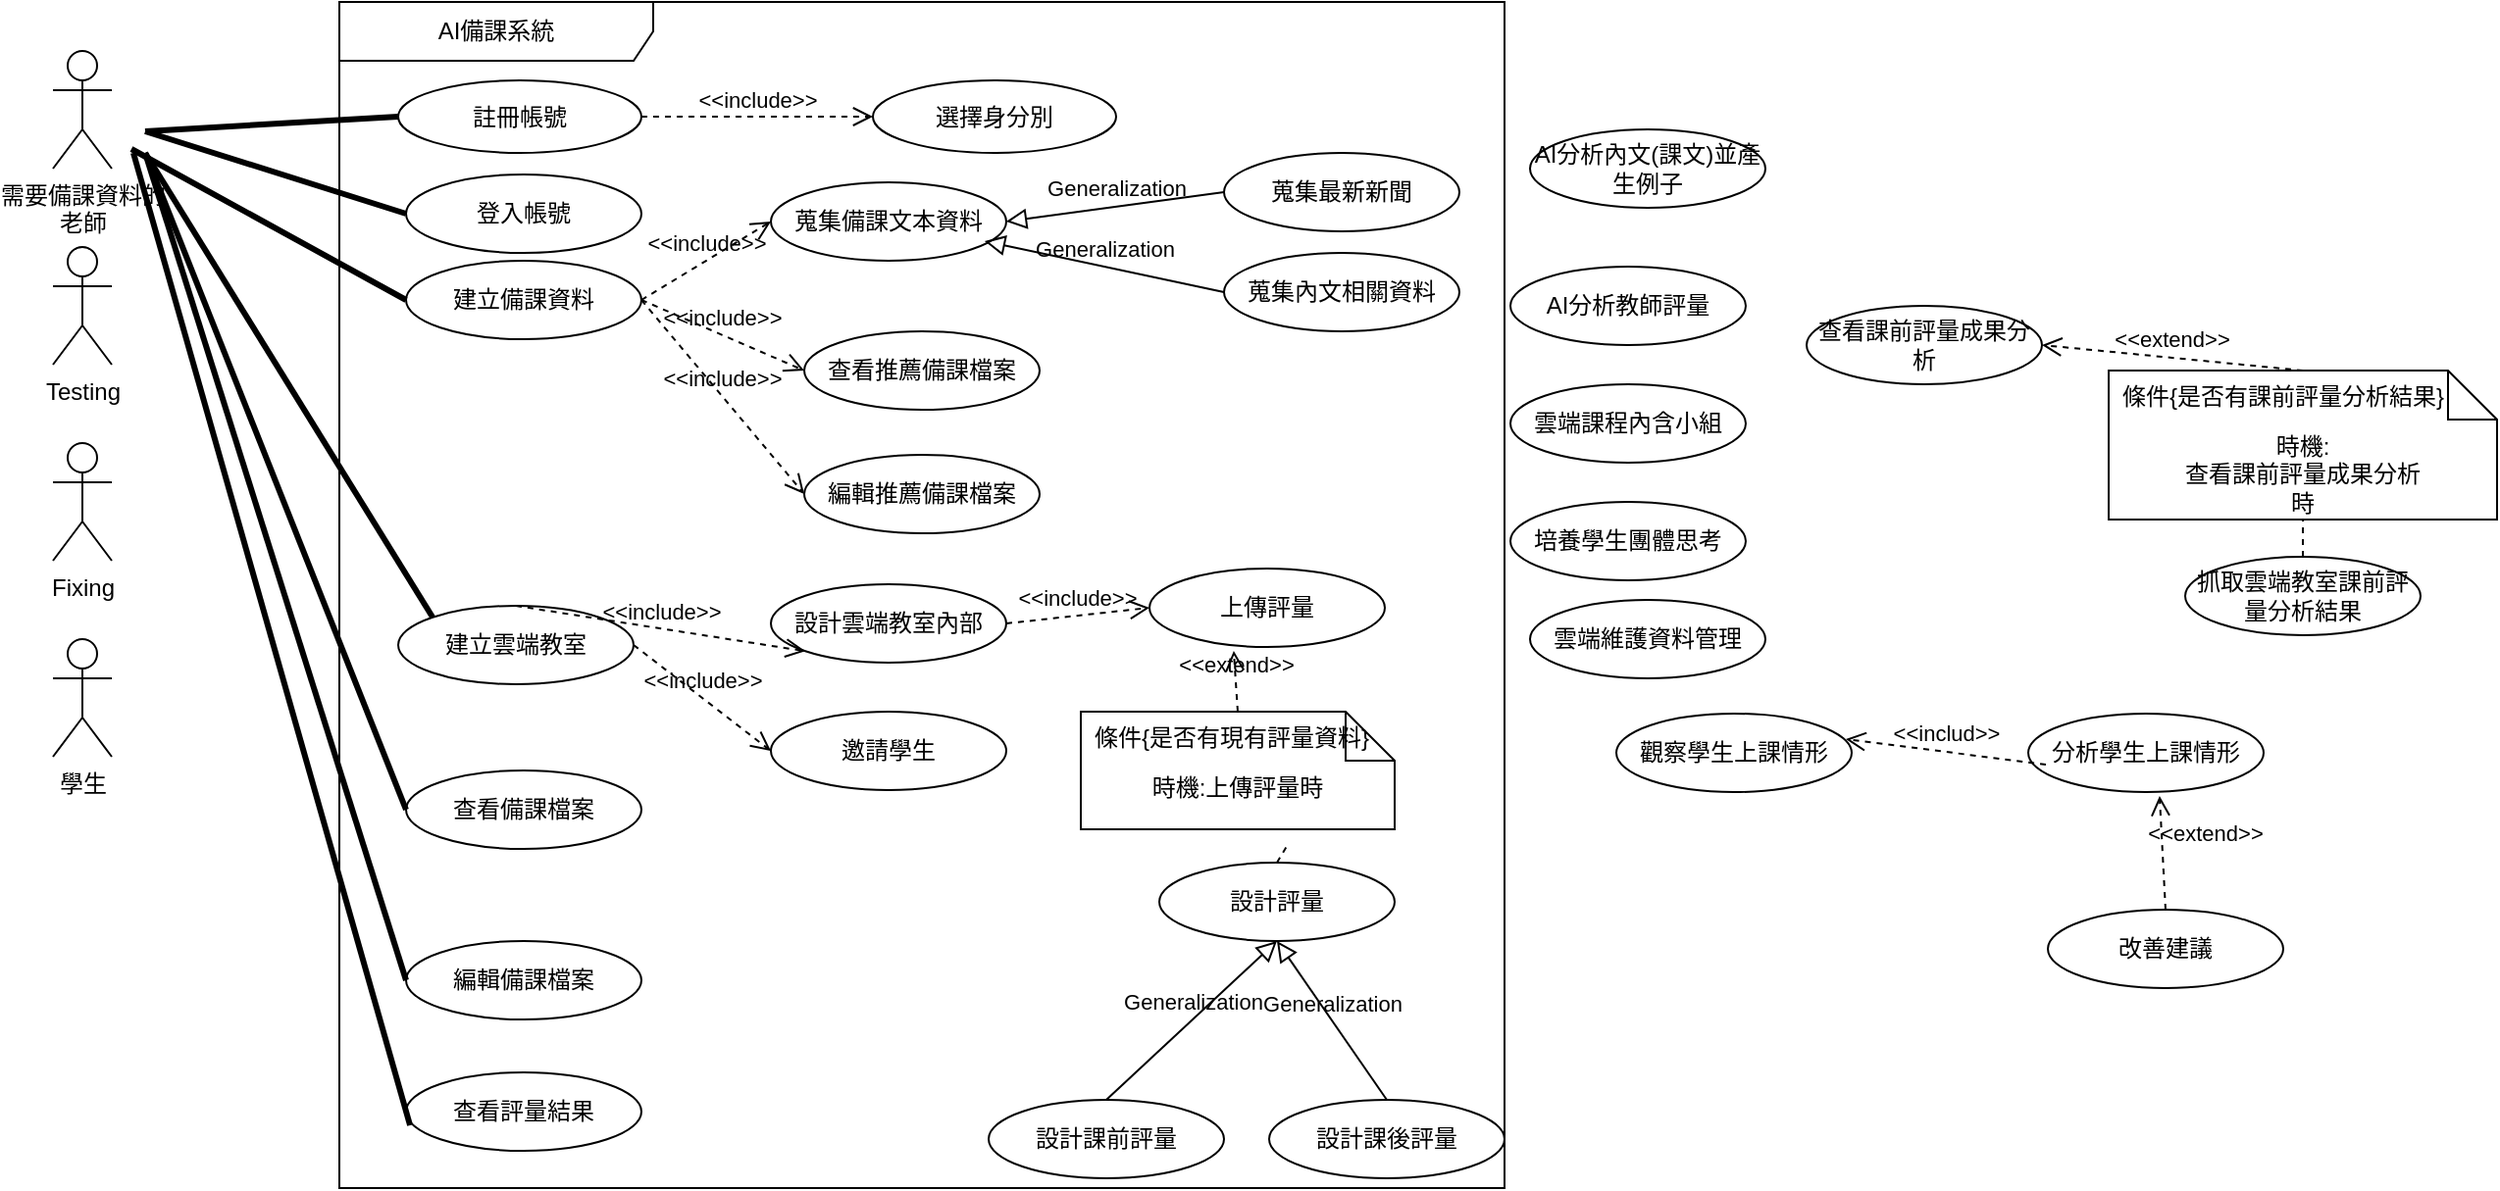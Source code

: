 <mxfile>
    <diagram name="第 1 页" id="czv0dz-GBIxx080b_6wI">
        <mxGraphModel dx="1086" dy="1869" grid="1" gridSize="11" guides="1" tooltips="1" connect="1" arrows="1" fold="1" page="1" pageScale="1" pageWidth="827" pageHeight="1169" math="0" shadow="0">
            <root>
                <mxCell id="0"/>
                <mxCell id="1" parent="0"/>
                <mxCell id="lKGrQ2MK0r0M78TdMLY--1" value="需要備課資料的&lt;div&gt;老師&lt;/div&gt;&lt;div&gt;&lt;br&gt;&lt;/div&gt;" style="shape=umlActor;verticalLabelPosition=bottom;verticalAlign=top;html=1;" parent="1" vertex="1">
                    <mxGeometry x="30" y="-360" width="30" height="60" as="geometry"/>
                </mxCell>
                <mxCell id="lKGrQ2MK0r0M78TdMLY--4" value="Testing" style="shape=umlActor;verticalLabelPosition=bottom;verticalAlign=top;html=1;" parent="1" vertex="1">
                    <mxGeometry x="30" y="-260" width="30" height="60" as="geometry"/>
                </mxCell>
                <mxCell id="lKGrQ2MK0r0M78TdMLY--5" value="Fixing" style="shape=umlActor;verticalLabelPosition=bottom;verticalAlign=top;html=1;" parent="1" vertex="1">
                    <mxGeometry x="30" y="-160" width="30" height="60" as="geometry"/>
                </mxCell>
                <mxCell id="Dm8r0YIzHr2bbyU3Pss4-1" value="AI備課系統" style="shape=umlFrame;whiteSpace=wrap;html=1;pointerEvents=0;recursiveResize=0;container=1;collapsible=0;width=160;" parent="1" vertex="1">
                    <mxGeometry x="176" y="-385" width="594" height="605" as="geometry"/>
                </mxCell>
                <mxCell id="8fR5_x-3oUHtHIp3af_6-4" value="登入帳號" style="ellipse;html=1;whiteSpace=wrap;" parent="Dm8r0YIzHr2bbyU3Pss4-1" vertex="1">
                    <mxGeometry x="34" y="88" width="120" height="40" as="geometry"/>
                </mxCell>
                <mxCell id="8fR5_x-3oUHtHIp3af_6-3" value="&lt;div&gt;蒐集備課文本資料&lt;/div&gt;" style="ellipse;html=1;whiteSpace=wrap;" parent="Dm8r0YIzHr2bbyU3Pss4-1" vertex="1">
                    <mxGeometry x="220" y="92" width="120" height="40" as="geometry"/>
                </mxCell>
                <mxCell id="8fR5_x-3oUHtHIp3af_6-7" value="蒐集最新新聞" style="ellipse;html=1;whiteSpace=wrap;" parent="Dm8r0YIzHr2bbyU3Pss4-1" vertex="1">
                    <mxGeometry x="451" y="77" width="120" height="40" as="geometry"/>
                </mxCell>
                <mxCell id="8fR5_x-3oUHtHIp3af_6-8" value="蒐集內文相關資料" style="ellipse;html=1;whiteSpace=wrap;" parent="Dm8r0YIzHr2bbyU3Pss4-1" vertex="1">
                    <mxGeometry x="451" y="128" width="120" height="40" as="geometry"/>
                </mxCell>
                <mxCell id="2" value="註冊帳號" style="ellipse;html=1;whiteSpace=wrap;" parent="Dm8r0YIzHr2bbyU3Pss4-1" vertex="1">
                    <mxGeometry x="30" y="40" width="124" height="37" as="geometry"/>
                </mxCell>
                <mxCell id="3" value="選擇身分別" style="ellipse;html=1;whiteSpace=wrap;" parent="Dm8r0YIzHr2bbyU3Pss4-1" vertex="1">
                    <mxGeometry x="272" y="40" width="124" height="37" as="geometry"/>
                </mxCell>
                <mxCell id="4" value="&amp;lt;&amp;lt;include&amp;gt;&amp;gt;" style="endArrow=open;startArrow=none;endFill=0;startFill=0;endSize=8;html=1;verticalAlign=bottom;dashed=1;labelBackgroundColor=none;rounded=0;exitX=1;exitY=0.5;exitDx=0;exitDy=0;entryX=0;entryY=0.5;entryDx=0;entryDy=0;" parent="Dm8r0YIzHr2bbyU3Pss4-1" source="2" target="3" edge="1">
                    <mxGeometry width="160" relative="1" as="geometry">
                        <mxPoint x="260" y="321" as="sourcePoint"/>
                        <mxPoint x="239" y="59" as="targetPoint"/>
                    </mxGeometry>
                </mxCell>
                <mxCell id="9" value="Generalization" style="endArrow=block;html=1;rounded=0;align=center;verticalAlign=bottom;endFill=0;labelBackgroundColor=none;endSize=8;entryX=1;entryY=0.5;entryDx=0;entryDy=0;exitX=0;exitY=0.5;exitDx=0;exitDy=0;" parent="Dm8r0YIzHr2bbyU3Pss4-1" source="8fR5_x-3oUHtHIp3af_6-7" target="8fR5_x-3oUHtHIp3af_6-3" edge="1">
                    <mxGeometry relative="1" as="geometry">
                        <mxPoint x="198" y="200" as="sourcePoint"/>
                        <mxPoint x="203" y="260" as="targetPoint"/>
                        <Array as="points"/>
                    </mxGeometry>
                </mxCell>
                <mxCell id="10" value="" style="resizable=0;html=1;align=center;verticalAlign=top;labelBackgroundColor=none;" parent="9" connectable="0" vertex="1">
                    <mxGeometry relative="1" as="geometry"/>
                </mxCell>
                <mxCell id="11" value="Generalization" style="endArrow=block;html=1;rounded=0;align=center;verticalAlign=bottom;endFill=0;labelBackgroundColor=none;endSize=8;exitX=0;exitY=0.5;exitDx=0;exitDy=0;entryX=0.908;entryY=0.75;entryDx=0;entryDy=0;entryPerimeter=0;" parent="Dm8r0YIzHr2bbyU3Pss4-1" source="8fR5_x-3oUHtHIp3af_6-8" target="8fR5_x-3oUHtHIp3af_6-3" edge="1">
                    <mxGeometry relative="1" as="geometry">
                        <mxPoint x="261" y="141" as="sourcePoint"/>
                        <mxPoint x="143" y="209" as="targetPoint"/>
                        <Array as="points"/>
                    </mxGeometry>
                </mxCell>
                <mxCell id="12" value="" style="resizable=0;html=1;align=center;verticalAlign=top;labelBackgroundColor=none;" parent="11" connectable="0" vertex="1">
                    <mxGeometry relative="1" as="geometry"/>
                </mxCell>
                <mxCell id="14" value="建立雲端教室" style="ellipse;html=1;whiteSpace=wrap;" parent="Dm8r0YIzHr2bbyU3Pss4-1" vertex="1">
                    <mxGeometry x="30" y="308" width="120" height="40" as="geometry"/>
                </mxCell>
                <mxCell id="15" value="邀請學生" style="ellipse;html=1;whiteSpace=wrap;" parent="Dm8r0YIzHr2bbyU3Pss4-1" vertex="1">
                    <mxGeometry x="220" y="362" width="120" height="40" as="geometry"/>
                </mxCell>
                <mxCell id="16" value="&amp;lt;&amp;lt;include&amp;gt;&amp;gt;" style="endArrow=open;startArrow=none;endFill=0;startFill=0;endSize=8;html=1;verticalAlign=bottom;dashed=1;labelBackgroundColor=none;rounded=0;exitX=1;exitY=0.5;exitDx=0;exitDy=0;entryX=0;entryY=0.5;entryDx=0;entryDy=0;" parent="Dm8r0YIzHr2bbyU3Pss4-1" source="14" target="15" edge="1">
                    <mxGeometry width="160" relative="1" as="geometry">
                        <mxPoint x="154" y="231" as="sourcePoint"/>
                        <mxPoint x="272" y="231" as="targetPoint"/>
                        <mxPoint as="offset"/>
                    </mxGeometry>
                </mxCell>
                <mxCell id="18" value="建立備課資料" style="ellipse;html=1;whiteSpace=wrap;" parent="Dm8r0YIzHr2bbyU3Pss4-1" vertex="1">
                    <mxGeometry x="34" y="132" width="120" height="40" as="geometry"/>
                </mxCell>
                <mxCell id="19" value="&amp;lt;&amp;lt;include&amp;gt;&amp;gt;" style="endArrow=open;startArrow=none;endFill=0;startFill=0;endSize=8;html=1;verticalAlign=bottom;dashed=1;labelBackgroundColor=none;rounded=0;exitX=1;exitY=0.5;exitDx=0;exitDy=0;entryX=0;entryY=0.5;entryDx=0;entryDy=0;" parent="Dm8r0YIzHr2bbyU3Pss4-1" source="18" target="8fR5_x-3oUHtHIp3af_6-3" edge="1">
                    <mxGeometry width="160" relative="1" as="geometry">
                        <mxPoint x="165" y="69.5" as="sourcePoint"/>
                        <mxPoint x="283" y="69.5" as="targetPoint"/>
                    </mxGeometry>
                </mxCell>
                <mxCell id="20" value="查看推薦備課檔案" style="ellipse;html=1;whiteSpace=wrap;" parent="Dm8r0YIzHr2bbyU3Pss4-1" vertex="1">
                    <mxGeometry x="237" y="168" width="120" height="40" as="geometry"/>
                </mxCell>
                <mxCell id="22" value="編輯推薦備課檔案" style="ellipse;html=1;whiteSpace=wrap;" parent="Dm8r0YIzHr2bbyU3Pss4-1" vertex="1">
                    <mxGeometry x="237" y="231" width="120" height="40" as="geometry"/>
                </mxCell>
                <mxCell id="26" value="&amp;lt;&amp;lt;include&amp;gt;&amp;gt;" style="endArrow=open;startArrow=none;endFill=0;startFill=0;endSize=8;html=1;verticalAlign=bottom;dashed=1;labelBackgroundColor=none;rounded=0;exitX=1;exitY=0.5;exitDx=0;exitDy=0;entryX=0;entryY=0.5;entryDx=0;entryDy=0;" parent="Dm8r0YIzHr2bbyU3Pss4-1" source="18" target="22" edge="1">
                    <mxGeometry width="160" relative="1" as="geometry">
                        <mxPoint x="110" y="249" as="sourcePoint"/>
                        <mxPoint x="143" y="209" as="targetPoint"/>
                    </mxGeometry>
                </mxCell>
                <mxCell id="29" value="&amp;lt;&amp;lt;include&amp;gt;&amp;gt;" style="endArrow=open;startArrow=none;endFill=0;startFill=0;endSize=8;html=1;verticalAlign=bottom;dashed=1;labelBackgroundColor=none;rounded=0;exitX=1;exitY=0.5;exitDx=0;exitDy=0;entryX=0;entryY=0.5;entryDx=0;entryDy=0;" parent="Dm8r0YIzHr2bbyU3Pss4-1" source="18" target="20" edge="1">
                    <mxGeometry width="160" relative="1" as="geometry">
                        <mxPoint x="88" y="271" as="sourcePoint"/>
                        <mxPoint x="121" y="231" as="targetPoint"/>
                    </mxGeometry>
                </mxCell>
                <mxCell id="31" value="查看備課檔案" style="ellipse;html=1;whiteSpace=wrap;" parent="Dm8r0YIzHr2bbyU3Pss4-1" vertex="1">
                    <mxGeometry x="34" y="392" width="120" height="40" as="geometry"/>
                </mxCell>
                <mxCell id="23" value="設計評量" style="ellipse;html=1;whiteSpace=wrap;" parent="Dm8r0YIzHr2bbyU3Pss4-1" vertex="1">
                    <mxGeometry x="418" y="439" width="120" height="40" as="geometry"/>
                </mxCell>
                <mxCell id="24" value="設計課前評量" style="ellipse;html=1;whiteSpace=wrap;" parent="Dm8r0YIzHr2bbyU3Pss4-1" vertex="1">
                    <mxGeometry x="331" y="560" width="120" height="40" as="geometry"/>
                </mxCell>
                <mxCell id="25" value="設計課後評量" style="ellipse;html=1;whiteSpace=wrap;" parent="Dm8r0YIzHr2bbyU3Pss4-1" vertex="1">
                    <mxGeometry x="474" y="560" width="120" height="40" as="geometry"/>
                </mxCell>
                <mxCell id="35" value="Generalization" style="endArrow=block;html=1;rounded=0;align=center;verticalAlign=bottom;endFill=0;labelBackgroundColor=none;endSize=8;entryX=0.5;entryY=1;entryDx=0;entryDy=0;exitX=0.5;exitY=0;exitDx=0;exitDy=0;" parent="Dm8r0YIzHr2bbyU3Pss4-1" source="25" target="23" edge="1">
                    <mxGeometry relative="1" as="geometry">
                        <mxPoint x="264" y="484" as="sourcePoint"/>
                        <mxPoint x="141.96" y="466" as="targetPoint"/>
                        <Array as="points"/>
                    </mxGeometry>
                </mxCell>
                <mxCell id="36" value="" style="resizable=0;html=1;align=center;verticalAlign=top;labelBackgroundColor=none;" parent="35" connectable="0" vertex="1">
                    <mxGeometry relative="1" as="geometry"/>
                </mxCell>
                <mxCell id="37" value="Generalization" style="endArrow=block;html=1;rounded=0;align=center;verticalAlign=bottom;endFill=0;labelBackgroundColor=none;endSize=8;entryX=0.5;entryY=1;entryDx=0;entryDy=0;exitX=0.5;exitY=0;exitDx=0;exitDy=0;" parent="Dm8r0YIzHr2bbyU3Pss4-1" source="24" target="23" edge="1">
                    <mxGeometry relative="1" as="geometry">
                        <mxPoint x="281" y="505" as="sourcePoint"/>
                        <mxPoint x="161.96" y="459" as="targetPoint"/>
                        <Array as="points"/>
                    </mxGeometry>
                </mxCell>
                <mxCell id="38" value="" style="resizable=0;html=1;align=center;verticalAlign=top;labelBackgroundColor=none;" parent="37" connectable="0" vertex="1">
                    <mxGeometry relative="1" as="geometry"/>
                </mxCell>
                <mxCell id="ryS176TaE5lFz0hFWM8S-42" value="上傳評量" style="ellipse;html=1;whiteSpace=wrap;" parent="Dm8r0YIzHr2bbyU3Pss4-1" vertex="1">
                    <mxGeometry x="413" y="289" width="120" height="40" as="geometry"/>
                </mxCell>
                <mxCell id="ryS176TaE5lFz0hFWM8S-53" value="設計雲端教室內部" style="ellipse;html=1;whiteSpace=wrap;" parent="Dm8r0YIzHr2bbyU3Pss4-1" vertex="1">
                    <mxGeometry x="220" y="297" width="120" height="40" as="geometry"/>
                </mxCell>
                <mxCell id="ryS176TaE5lFz0hFWM8S-56" value="&amp;lt;&amp;lt;include&amp;gt;&amp;gt;" style="endArrow=open;startArrow=none;endFill=0;startFill=0;endSize=8;html=1;verticalAlign=bottom;dashed=1;labelBackgroundColor=none;rounded=0;exitX=0.5;exitY=0;exitDx=0;exitDy=0;entryX=0;entryY=1;entryDx=0;entryDy=0;" parent="Dm8r0YIzHr2bbyU3Pss4-1" source="14" target="ryS176TaE5lFz0hFWM8S-53" edge="1">
                    <mxGeometry width="160" relative="1" as="geometry">
                        <mxPoint x="153" y="360" as="sourcePoint"/>
                        <mxPoint x="276" y="423" as="targetPoint"/>
                        <mxPoint as="offset"/>
                    </mxGeometry>
                </mxCell>
                <mxCell id="ryS176TaE5lFz0hFWM8S-60" value="" style="endArrow=none;startArrow=none;endFill=0;startFill=0;endSize=8;html=1;verticalAlign=bottom;labelBackgroundColor=none;strokeWidth=3;rounded=0;entryX=0;entryY=0;entryDx=0;entryDy=0;" parent="Dm8r0YIzHr2bbyU3Pss4-1" target="14" edge="1">
                    <mxGeometry width="160" relative="1" as="geometry">
                        <mxPoint x="-99" y="77" as="sourcePoint"/>
                        <mxPoint x="63" y="275" as="targetPoint"/>
                    </mxGeometry>
                </mxCell>
                <mxCell id="ryS176TaE5lFz0hFWM8S-65" value="時機:上傳評量時" style="shape=note2;boundedLbl=1;whiteSpace=wrap;html=1;size=25;verticalAlign=top;align=center;" parent="Dm8r0YIzHr2bbyU3Pss4-1" vertex="1">
                    <mxGeometry x="378" y="362" width="160" height="60" as="geometry"/>
                </mxCell>
                <mxCell id="ryS176TaE5lFz0hFWM8S-66" value="條件{是否有現有評量資料}" style="resizeWidth=1;part=1;strokeColor=none;fillColor=none;align=left;spacingLeft=5;" parent="ryS176TaE5lFz0hFWM8S-65" vertex="1">
                    <mxGeometry width="160" height="25" relative="1" as="geometry"/>
                </mxCell>
                <mxCell id="ryS176TaE5lFz0hFWM8S-67" value="" style="endArrow=none;startArrow=none;endFill=0;startFill=0;endSize=8;html=1;verticalAlign=bottom;dashed=1;labelBackgroundColor=none;rounded=0;exitX=0.5;exitY=0;exitDx=0;exitDy=0;" parent="Dm8r0YIzHr2bbyU3Pss4-1" source="23" edge="1">
                    <mxGeometry width="160" relative="1" as="geometry">
                        <mxPoint x="452" y="343" as="sourcePoint"/>
                        <mxPoint x="484" y="429" as="targetPoint"/>
                        <mxPoint as="offset"/>
                    </mxGeometry>
                </mxCell>
                <mxCell id="ryS176TaE5lFz0hFWM8S-64" value="&amp;lt;&amp;lt;extend&amp;gt;&amp;gt;" style="endArrow=open;startArrow=none;endFill=0;startFill=0;endSize=8;html=1;verticalAlign=bottom;dashed=1;labelBackgroundColor=none;rounded=0;exitX=0.5;exitY=0;exitDx=0;exitDy=0;entryX=0.358;entryY=1.05;entryDx=0;entryDy=0;entryPerimeter=0;" parent="Dm8r0YIzHr2bbyU3Pss4-1" source="ryS176TaE5lFz0hFWM8S-66" target="ryS176TaE5lFz0hFWM8S-42" edge="1">
                    <mxGeometry width="160" relative="1" as="geometry">
                        <mxPoint x="-142" y="627" as="sourcePoint"/>
                        <mxPoint x="200.96" y="323" as="targetPoint"/>
                        <mxPoint as="offset"/>
                    </mxGeometry>
                </mxCell>
                <mxCell id="ryS176TaE5lFz0hFWM8S-68" value="&amp;lt;&amp;lt;include&amp;gt;&amp;gt;" style="endArrow=open;startArrow=none;endFill=0;startFill=0;endSize=8;html=1;verticalAlign=bottom;dashed=1;labelBackgroundColor=none;rounded=0;exitX=1;exitY=0.5;exitDx=0;exitDy=0;entryX=0;entryY=0.5;entryDx=0;entryDy=0;" parent="Dm8r0YIzHr2bbyU3Pss4-1" source="ryS176TaE5lFz0hFWM8S-53" target="ryS176TaE5lFz0hFWM8S-42" edge="1">
                    <mxGeometry width="160" relative="1" as="geometry">
                        <mxPoint x="153" y="360" as="sourcePoint"/>
                        <mxPoint x="276" y="423" as="targetPoint"/>
                        <mxPoint as="offset"/>
                    </mxGeometry>
                </mxCell>
                <mxCell id="ryS176TaE5lFz0hFWM8S-69" value="查看評量結果" style="ellipse;html=1;whiteSpace=wrap;" parent="Dm8r0YIzHr2bbyU3Pss4-1" vertex="1">
                    <mxGeometry x="34" y="546" width="120" height="40" as="geometry"/>
                </mxCell>
                <mxCell id="ryS176TaE5lFz0hFWM8S-71" value="編輯備課檔案" style="ellipse;html=1;whiteSpace=wrap;" parent="Dm8r0YIzHr2bbyU3Pss4-1" vertex="1">
                    <mxGeometry x="34" y="479" width="120" height="40" as="geometry"/>
                </mxCell>
                <mxCell id="Dm8r0YIzHr2bbyU3Pss4-9" value="培養學生團體思考" style="ellipse;html=1;whiteSpace=wrap;" parent="1" vertex="1">
                    <mxGeometry x="773" y="-130" width="120" height="40" as="geometry"/>
                </mxCell>
                <mxCell id="Dm8r0YIzHr2bbyU3Pss4-3" value="雲端課程內含小組&lt;span style=&quot;color: rgba(0, 0, 0, 0); font-family: monospace; font-size: 0px; text-align: start; text-wrap: nowrap;&quot;&gt;%3CmxGraphModel%3E%3Croot%3E%3CmxCell%20id%3D%220%22%2F%3E%3CmxCell%20id%3D%221%22%20parent%3D%220%22%2F%3E%3CmxCell%20id%3D%222%22%20value%3D%22%E9%9B%B2%E7%AB%AF%E7%B6%AD%E8%AD%B7%E8%B3%87%E6%96%99%E7%AE%A1%E7%90%86%22%20style%3D%22ellipse%3Bhtml%3D1%3BwhiteSpace%3Dwrap%3B%22%20vertex%3D%221%22%20parent%3D%221%22%3E%3CmxGeometry%20x%3D%22220%22%20y%3D%22-330%22%20width%3D%22120%22%20height%3D%2240%22%20as%3D%22geometry%22%2F%3E%3C%2FmxCell%3E%3C%2Froot%3E%3C%2FmxGraphModel%3E&lt;/span&gt;" style="ellipse;html=1;whiteSpace=wrap;" parent="1" vertex="1">
                    <mxGeometry x="773" y="-190" width="120" height="40" as="geometry"/>
                </mxCell>
                <mxCell id="Dm8r0YIzHr2bbyU3Pss4-5" value="AI分析教師評量" style="ellipse;html=1;whiteSpace=wrap;" parent="1" vertex="1">
                    <mxGeometry x="773" y="-250" width="120" height="40" as="geometry"/>
                </mxCell>
                <mxCell id="Dm8r0YIzHr2bbyU3Pss4-4" value="AI分析內文(課文)並產生例子" style="ellipse;html=1;whiteSpace=wrap;" parent="1" vertex="1">
                    <mxGeometry x="783" y="-320" width="120" height="40" as="geometry"/>
                </mxCell>
                <mxCell id="Dm8r0YIzHr2bbyU3Pss4-2" value="雲端維護資料管理" style="ellipse;html=1;whiteSpace=wrap;" parent="1" vertex="1">
                    <mxGeometry x="783" y="-80" width="120" height="40" as="geometry"/>
                </mxCell>
                <mxCell id="8fR5_x-3oUHtHIp3af_6-25" value="" style="endArrow=none;startArrow=none;endFill=0;startFill=0;endSize=8;html=1;verticalAlign=bottom;labelBackgroundColor=none;strokeWidth=3;rounded=0;entryX=0;entryY=0.5;entryDx=0;entryDy=0;" parent="1" target="18" edge="1">
                    <mxGeometry width="160" relative="1" as="geometry">
                        <mxPoint x="70" y="-310" as="sourcePoint"/>
                        <mxPoint x="230" y="-310" as="targetPoint"/>
                    </mxGeometry>
                </mxCell>
                <mxCell id="8fR5_x-3oUHtHIp3af_6-28" value="學生" style="shape=umlActor;verticalLabelPosition=bottom;verticalAlign=top;html=1;" parent="1" vertex="1">
                    <mxGeometry x="30" y="-60" width="30" height="60" as="geometry"/>
                </mxCell>
                <mxCell id="6" value="" style="endArrow=none;startArrow=none;endFill=0;startFill=0;endSize=8;html=1;verticalAlign=bottom;labelBackgroundColor=none;strokeWidth=3;rounded=0;entryX=0;entryY=0.5;entryDx=0;entryDy=0;" parent="1" target="2" edge="1">
                    <mxGeometry width="160" relative="1" as="geometry">
                        <mxPoint x="77" y="-319" as="sourcePoint"/>
                        <mxPoint x="231" y="-190" as="targetPoint"/>
                    </mxGeometry>
                </mxCell>
                <mxCell id="7" value="" style="endArrow=none;startArrow=none;endFill=0;startFill=0;endSize=8;html=1;verticalAlign=bottom;labelBackgroundColor=none;strokeWidth=3;rounded=0;entryX=0;entryY=0.5;entryDx=0;entryDy=0;" parent="1" target="8fR5_x-3oUHtHIp3af_6-4" edge="1">
                    <mxGeometry width="160" relative="1" as="geometry">
                        <mxPoint x="77" y="-319" as="sourcePoint"/>
                        <mxPoint x="242" y="-145" as="targetPoint"/>
                    </mxGeometry>
                </mxCell>
                <mxCell id="8fR5_x-3oUHtHIp3af_6-2" value="觀察學生上課情形" style="ellipse;html=1;whiteSpace=wrap;" parent="1" vertex="1">
                    <mxGeometry x="827" y="-22" width="120" height="40" as="geometry"/>
                </mxCell>
                <mxCell id="8fR5_x-3oUHtHIp3af_6-20" value="分析學生上課情形" style="ellipse;html=1;whiteSpace=wrap;" parent="1" vertex="1">
                    <mxGeometry x="1037" y="-22" width="120" height="40" as="geometry"/>
                </mxCell>
                <mxCell id="8fR5_x-3oUHtHIp3af_6-21" value="改善建議" style="ellipse;html=1;whiteSpace=wrap;" parent="1" vertex="1">
                    <mxGeometry x="1047" y="78" width="120" height="40" as="geometry"/>
                </mxCell>
                <mxCell id="8fR5_x-3oUHtHIp3af_6-24" value="&amp;lt;&amp;lt;includ&amp;gt;&amp;gt;" style="endArrow=open;startArrow=none;endFill=0;startFill=0;endSize=8;html=1;verticalAlign=bottom;dashed=1;labelBackgroundColor=none;rounded=0;exitX=0.075;exitY=0.65;exitDx=0;exitDy=0;exitPerimeter=0;entryX=0.975;entryY=0.325;entryDx=0;entryDy=0;entryPerimeter=0;" parent="1" source="8fR5_x-3oUHtHIp3af_6-20" target="8fR5_x-3oUHtHIp3af_6-2" edge="1">
                    <mxGeometry width="160" relative="1" as="geometry">
                        <mxPoint x="646" y="-12" as="sourcePoint"/>
                        <mxPoint x="326" y="-105" as="targetPoint"/>
                    </mxGeometry>
                </mxCell>
                <mxCell id="8fR5_x-3oUHtHIp3af_6-23" value="&amp;lt;&amp;lt;extend&amp;gt;&amp;gt;" style="endArrow=open;startArrow=none;endFill=0;startFill=0;endSize=8;html=1;verticalAlign=bottom;dashed=1;labelBackgroundColor=none;rounded=0;entryX=0.558;entryY=1.05;entryDx=0;entryDy=0;exitX=0.5;exitY=0;exitDx=0;exitDy=0;entryPerimeter=0;" parent="1" source="8fR5_x-3oUHtHIp3af_6-21" target="8fR5_x-3oUHtHIp3af_6-20" edge="1">
                    <mxGeometry x="-0.004" y="-22" width="160" relative="1" as="geometry">
                        <mxPoint x="466" y="-55" as="sourcePoint"/>
                        <mxPoint x="569" y="-22" as="targetPoint"/>
                        <mxPoint as="offset"/>
                    </mxGeometry>
                </mxCell>
                <mxCell id="34" value="" style="endArrow=none;startArrow=none;endFill=0;startFill=0;endSize=8;html=1;verticalAlign=bottom;labelBackgroundColor=none;strokeWidth=3;rounded=0;entryX=0;entryY=0.5;entryDx=0;entryDy=0;" parent="1" target="31" edge="1">
                    <mxGeometry width="160" relative="1" as="geometry">
                        <mxPoint x="77" y="-308" as="sourcePoint"/>
                        <mxPoint x="221" y="-55" as="targetPoint"/>
                    </mxGeometry>
                </mxCell>
                <mxCell id="ryS176TaE5lFz0hFWM8S-70" value="" style="endArrow=none;startArrow=none;endFill=0;startFill=0;endSize=8;html=1;verticalAlign=bottom;labelBackgroundColor=none;strokeWidth=3;rounded=0;entryX=0.017;entryY=0.675;entryDx=0;entryDy=0;entryPerimeter=0;" parent="1" target="ryS176TaE5lFz0hFWM8S-69" edge="1">
                    <mxGeometry width="160" relative="1" as="geometry">
                        <mxPoint x="71" y="-308" as="sourcePoint"/>
                        <mxPoint x="204" y="38" as="targetPoint"/>
                    </mxGeometry>
                </mxCell>
                <mxCell id="ryS176TaE5lFz0hFWM8S-72" value="" style="endArrow=none;startArrow=none;endFill=0;startFill=0;endSize=8;html=1;verticalAlign=bottom;labelBackgroundColor=none;strokeWidth=3;rounded=0;entryX=0;entryY=0.5;entryDx=0;entryDy=0;" parent="1" target="ryS176TaE5lFz0hFWM8S-71" edge="1">
                    <mxGeometry width="160" relative="1" as="geometry">
                        <mxPoint x="77" y="-308" as="sourcePoint"/>
                        <mxPoint x="223.04" y="104" as="targetPoint"/>
                    </mxGeometry>
                </mxCell>
                <mxCell id="21" value="&lt;div&gt;查看課前評量成果分析&lt;/div&gt;" style="ellipse;html=1;whiteSpace=wrap;" parent="1" vertex="1">
                    <mxGeometry x="924" y="-230" width="120" height="40" as="geometry"/>
                </mxCell>
                <mxCell id="ryS176TaE5lFz0hFWM8S-47" value="時機:&lt;div&gt;查看課前評量成果分析&lt;/div&gt;時" style="shape=note2;boundedLbl=1;whiteSpace=wrap;html=1;size=25;verticalAlign=top;align=center;" parent="1" vertex="1">
                    <mxGeometry x="1078" y="-197" width="198" height="76" as="geometry"/>
                </mxCell>
                <mxCell id="ryS176TaE5lFz0hFWM8S-48" value="條件{是否有課前評量分析結果}" style="resizeWidth=1;part=1;strokeColor=none;fillColor=none;align=left;spacingLeft=5;" parent="ryS176TaE5lFz0hFWM8S-47" vertex="1">
                    <mxGeometry width="198" height="25" relative="1" as="geometry"/>
                </mxCell>
                <mxCell id="ryS176TaE5lFz0hFWM8S-57" value="抓取雲端教室課前評量分析結果" style="ellipse;html=1;whiteSpace=wrap;" parent="1" vertex="1">
                    <mxGeometry x="1117" y="-102" width="120" height="40" as="geometry"/>
                </mxCell>
                <mxCell id="ryS176TaE5lFz0hFWM8S-46" value="&amp;lt;&amp;lt;extend&amp;gt;&amp;gt;" style="endArrow=open;startArrow=none;endFill=0;startFill=0;endSize=8;html=1;verticalAlign=bottom;dashed=1;labelBackgroundColor=none;rounded=0;exitX=0.5;exitY=0;exitDx=0;exitDy=0;entryX=1;entryY=0.5;entryDx=0;entryDy=0;" parent="1" source="ryS176TaE5lFz0hFWM8S-48" target="21" edge="1">
                    <mxGeometry width="160" relative="1" as="geometry">
                        <mxPoint x="-143" y="177" as="sourcePoint"/>
                        <mxPoint x="258" y="-213" as="targetPoint"/>
                        <mxPoint as="offset"/>
                    </mxGeometry>
                </mxCell>
                <mxCell id="ryS176TaE5lFz0hFWM8S-58" value="" style="endArrow=none;startArrow=none;endFill=0;startFill=0;endSize=8;html=1;verticalAlign=bottom;dashed=1;labelBackgroundColor=none;rounded=0;entryX=0.5;entryY=1;entryDx=0;entryDy=0;entryPerimeter=0;exitX=0.5;exitY=0;exitDx=0;exitDy=0;" parent="1" source="ryS176TaE5lFz0hFWM8S-57" target="ryS176TaE5lFz0hFWM8S-47" edge="1">
                    <mxGeometry width="160" relative="1" as="geometry">
                        <mxPoint x="649" y="-121" as="sourcePoint"/>
                        <mxPoint x="612" y="-46" as="targetPoint"/>
                        <mxPoint as="offset"/>
                    </mxGeometry>
                </mxCell>
            </root>
        </mxGraphModel>
    </diagram>
    <diagram id="Hlj2Er0pYJk4DCY3eQD_" name="第2頁">
        <mxGraphModel dx="816" dy="306" grid="1" gridSize="10" guides="1" tooltips="1" connect="1" arrows="1" fold="1" page="1" pageScale="1" pageWidth="827" pageHeight="1169" math="0" shadow="0">
            <root>
                <mxCell id="0"/>
                <mxCell id="1" parent="0"/>
            </root>
        </mxGraphModel>
    </diagram>
</mxfile>